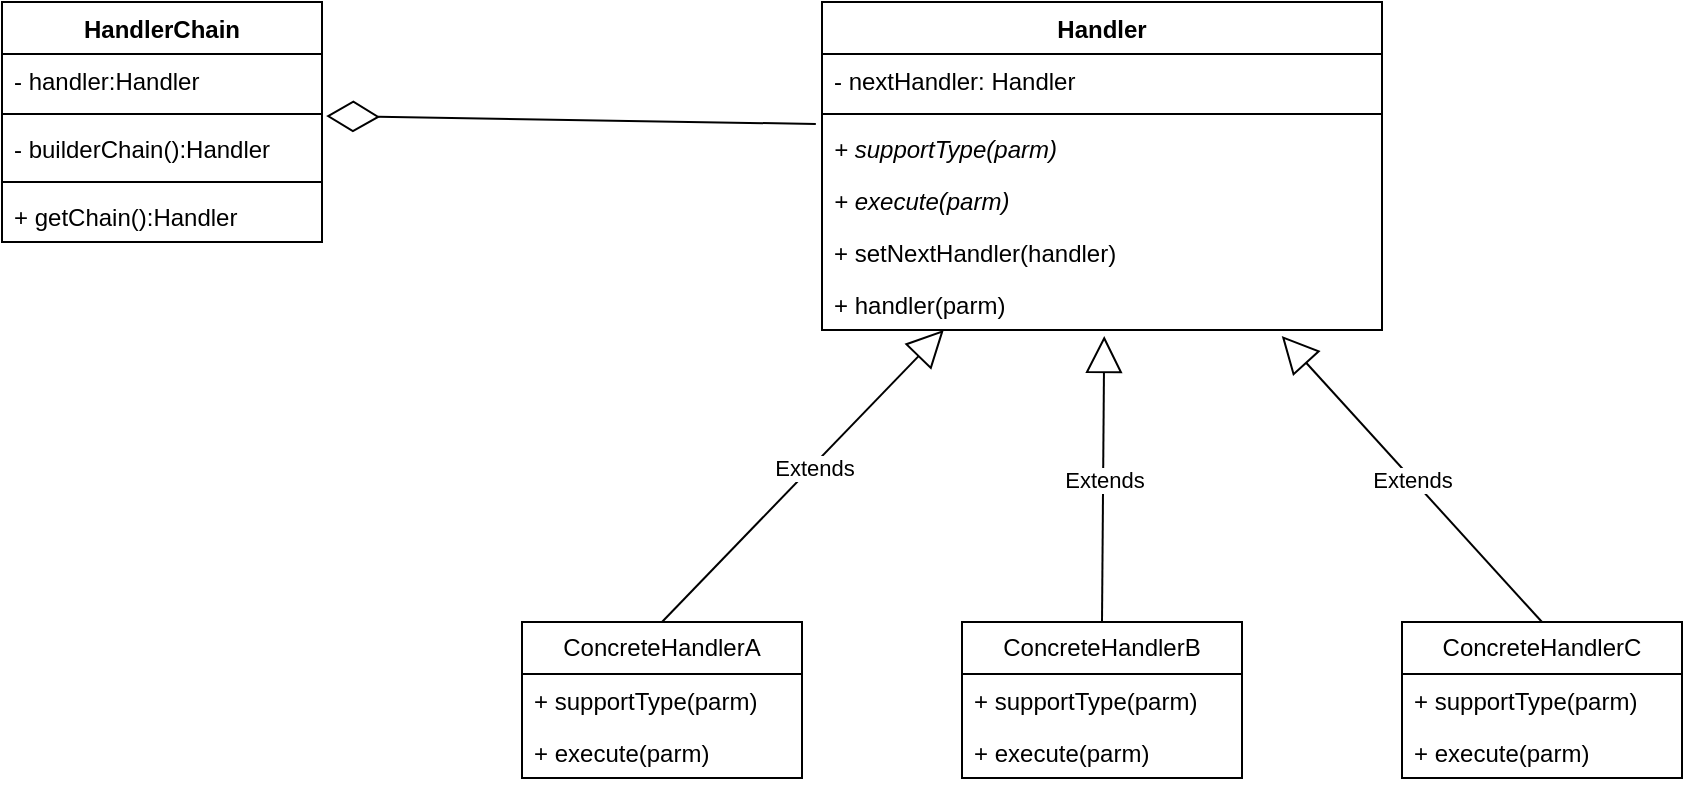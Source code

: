<mxfile version="26.1.1">
  <diagram name="第 1 页" id="WWAKUeYX65d5AZeZjZB5">
    <mxGraphModel dx="2261" dy="738" grid="1" gridSize="10" guides="1" tooltips="1" connect="1" arrows="1" fold="1" page="1" pageScale="1" pageWidth="827" pageHeight="1169" math="0" shadow="0">
      <root>
        <mxCell id="0" />
        <mxCell id="1" parent="0" />
        <mxCell id="U5VsoJ4HPjIakhXGeIIn-1" value="Handler" style="swimlane;fontStyle=1;align=center;verticalAlign=top;childLayout=stackLayout;horizontal=1;startSize=26;horizontalStack=0;resizeParent=1;resizeParentMax=0;resizeLast=0;collapsible=1;marginBottom=0;whiteSpace=wrap;html=1;" parent="1" vertex="1">
          <mxGeometry x="290" y="80" width="280" height="164" as="geometry">
            <mxRectangle x="290" y="150" width="80" height="30" as="alternateBounds" />
          </mxGeometry>
        </mxCell>
        <mxCell id="U5VsoJ4HPjIakhXGeIIn-2" value="- nextHandler: Handler" style="text;strokeColor=none;fillColor=none;align=left;verticalAlign=top;spacingLeft=4;spacingRight=4;overflow=hidden;rotatable=0;points=[[0,0.5],[1,0.5]];portConstraint=eastwest;whiteSpace=wrap;html=1;" parent="U5VsoJ4HPjIakhXGeIIn-1" vertex="1">
          <mxGeometry y="26" width="280" height="26" as="geometry" />
        </mxCell>
        <mxCell id="U5VsoJ4HPjIakhXGeIIn-3" value="" style="line;strokeWidth=1;fillColor=none;align=left;verticalAlign=middle;spacingTop=-1;spacingLeft=3;spacingRight=3;rotatable=0;labelPosition=right;points=[];portConstraint=eastwest;strokeColor=inherit;" parent="U5VsoJ4HPjIakhXGeIIn-1" vertex="1">
          <mxGeometry y="52" width="280" height="8" as="geometry" />
        </mxCell>
        <mxCell id="U5VsoJ4HPjIakhXGeIIn-7" value="&lt;i&gt;+ supportType(parm)&lt;/i&gt;" style="text;strokeColor=none;fillColor=none;align=left;verticalAlign=top;spacingLeft=4;spacingRight=4;overflow=hidden;rotatable=0;points=[[0,0.5],[1,0.5]];portConstraint=eastwest;whiteSpace=wrap;html=1;" parent="U5VsoJ4HPjIakhXGeIIn-1" vertex="1">
          <mxGeometry y="60" width="280" height="26" as="geometry" />
        </mxCell>
        <mxCell id="U5VsoJ4HPjIakhXGeIIn-8" value="&lt;i&gt;+ execute(parm)&lt;/i&gt;" style="text;strokeColor=none;fillColor=none;align=left;verticalAlign=top;spacingLeft=4;spacingRight=4;overflow=hidden;rotatable=0;points=[[0,0.5],[1,0.5]];portConstraint=eastwest;whiteSpace=wrap;html=1;" parent="U5VsoJ4HPjIakhXGeIIn-1" vertex="1">
          <mxGeometry y="86" width="280" height="26" as="geometry" />
        </mxCell>
        <mxCell id="U5VsoJ4HPjIakhXGeIIn-4" value="+ setNextHandler(handler)" style="text;strokeColor=none;fillColor=none;align=left;verticalAlign=top;spacingLeft=4;spacingRight=4;overflow=hidden;rotatable=0;points=[[0,0.5],[1,0.5]];portConstraint=eastwest;whiteSpace=wrap;html=1;" parent="U5VsoJ4HPjIakhXGeIIn-1" vertex="1">
          <mxGeometry y="112" width="280" height="26" as="geometry" />
        </mxCell>
        <mxCell id="U5VsoJ4HPjIakhXGeIIn-14" value="+ handler(parm)" style="text;strokeColor=none;fillColor=none;align=left;verticalAlign=top;spacingLeft=4;spacingRight=4;overflow=hidden;rotatable=0;points=[[0,0.5],[1,0.5]];portConstraint=eastwest;whiteSpace=wrap;html=1;" parent="U5VsoJ4HPjIakhXGeIIn-1" vertex="1">
          <mxGeometry y="138" width="280" height="26" as="geometry" />
        </mxCell>
        <mxCell id="U5VsoJ4HPjIakhXGeIIn-9" value="Extends" style="endArrow=block;endSize=16;endFill=0;html=1;rounded=0;exitX=0.5;exitY=0;exitDx=0;exitDy=0;" parent="1" source="U5VsoJ4HPjIakhXGeIIn-10" target="U5VsoJ4HPjIakhXGeIIn-1" edge="1">
          <mxGeometry x="0.07" y="-1" width="160" relative="1" as="geometry">
            <mxPoint x="400" y="360" as="sourcePoint" />
            <mxPoint x="421.96" y="320.002" as="targetPoint" />
            <mxPoint as="offset" />
          </mxGeometry>
        </mxCell>
        <mxCell id="U5VsoJ4HPjIakhXGeIIn-10" value="ConcreteHandlerA" style="swimlane;fontStyle=0;childLayout=stackLayout;horizontal=1;startSize=26;fillColor=none;horizontalStack=0;resizeParent=1;resizeParentMax=0;resizeLast=0;collapsible=1;marginBottom=0;whiteSpace=wrap;html=1;" parent="1" vertex="1">
          <mxGeometry x="140" y="390" width="140" height="78" as="geometry" />
        </mxCell>
        <mxCell id="U5VsoJ4HPjIakhXGeIIn-13" value="+ supportType(parm)" style="text;strokeColor=none;fillColor=none;align=left;verticalAlign=top;spacingLeft=4;spacingRight=4;overflow=hidden;rotatable=0;points=[[0,0.5],[1,0.5]];portConstraint=eastwest;whiteSpace=wrap;html=1;" parent="U5VsoJ4HPjIakhXGeIIn-10" vertex="1">
          <mxGeometry y="26" width="140" height="26" as="geometry" />
        </mxCell>
        <mxCell id="U5VsoJ4HPjIakhXGeIIn-15" value="+ execute(parm)" style="text;strokeColor=none;fillColor=none;align=left;verticalAlign=top;spacingLeft=4;spacingRight=4;overflow=hidden;rotatable=0;points=[[0,0.5],[1,0.5]];portConstraint=eastwest;whiteSpace=wrap;html=1;" parent="U5VsoJ4HPjIakhXGeIIn-10" vertex="1">
          <mxGeometry y="52" width="140" height="26" as="geometry" />
        </mxCell>
        <mxCell id="U5VsoJ4HPjIakhXGeIIn-16" value="ConcreteHandlerB" style="swimlane;fontStyle=0;childLayout=stackLayout;horizontal=1;startSize=26;fillColor=none;horizontalStack=0;resizeParent=1;resizeParentMax=0;resizeLast=0;collapsible=1;marginBottom=0;whiteSpace=wrap;html=1;" parent="1" vertex="1">
          <mxGeometry x="360" y="390" width="140" height="78" as="geometry" />
        </mxCell>
        <mxCell id="U5VsoJ4HPjIakhXGeIIn-17" value="+ supportType(parm)" style="text;strokeColor=none;fillColor=none;align=left;verticalAlign=top;spacingLeft=4;spacingRight=4;overflow=hidden;rotatable=0;points=[[0,0.5],[1,0.5]];portConstraint=eastwest;whiteSpace=wrap;html=1;" parent="U5VsoJ4HPjIakhXGeIIn-16" vertex="1">
          <mxGeometry y="26" width="140" height="26" as="geometry" />
        </mxCell>
        <mxCell id="U5VsoJ4HPjIakhXGeIIn-18" value="+ execute(parm)" style="text;strokeColor=none;fillColor=none;align=left;verticalAlign=top;spacingLeft=4;spacingRight=4;overflow=hidden;rotatable=0;points=[[0,0.5],[1,0.5]];portConstraint=eastwest;whiteSpace=wrap;html=1;" parent="U5VsoJ4HPjIakhXGeIIn-16" vertex="1">
          <mxGeometry y="52" width="140" height="26" as="geometry" />
        </mxCell>
        <mxCell id="U5VsoJ4HPjIakhXGeIIn-19" value="ConcreteHandlerC" style="swimlane;fontStyle=0;childLayout=stackLayout;horizontal=1;startSize=26;fillColor=none;horizontalStack=0;resizeParent=1;resizeParentMax=0;resizeLast=0;collapsible=1;marginBottom=0;whiteSpace=wrap;html=1;" parent="1" vertex="1">
          <mxGeometry x="580" y="390" width="140" height="78" as="geometry" />
        </mxCell>
        <mxCell id="U5VsoJ4HPjIakhXGeIIn-20" value="+ supportType(parm)" style="text;strokeColor=none;fillColor=none;align=left;verticalAlign=top;spacingLeft=4;spacingRight=4;overflow=hidden;rotatable=0;points=[[0,0.5],[1,0.5]];portConstraint=eastwest;whiteSpace=wrap;html=1;" parent="U5VsoJ4HPjIakhXGeIIn-19" vertex="1">
          <mxGeometry y="26" width="140" height="26" as="geometry" />
        </mxCell>
        <mxCell id="U5VsoJ4HPjIakhXGeIIn-21" value="+ execute(parm)" style="text;strokeColor=none;fillColor=none;align=left;verticalAlign=top;spacingLeft=4;spacingRight=4;overflow=hidden;rotatable=0;points=[[0,0.5],[1,0.5]];portConstraint=eastwest;whiteSpace=wrap;html=1;" parent="U5VsoJ4HPjIakhXGeIIn-19" vertex="1">
          <mxGeometry y="52" width="140" height="26" as="geometry" />
        </mxCell>
        <mxCell id="U5VsoJ4HPjIakhXGeIIn-22" value="Extends" style="endArrow=block;endSize=16;endFill=0;html=1;rounded=0;exitX=0.5;exitY=0;exitDx=0;exitDy=0;entryX=0.504;entryY=1.115;entryDx=0;entryDy=0;entryPerimeter=0;" parent="1" source="U5VsoJ4HPjIakhXGeIIn-16" target="U5VsoJ4HPjIakhXGeIIn-14" edge="1">
          <mxGeometry width="160" relative="1" as="geometry">
            <mxPoint x="390" y="380" as="sourcePoint" />
            <mxPoint x="400" y="270" as="targetPoint" />
          </mxGeometry>
        </mxCell>
        <mxCell id="U5VsoJ4HPjIakhXGeIIn-24" value="Extends" style="endArrow=block;endSize=16;endFill=0;html=1;rounded=0;exitX=0.5;exitY=0;exitDx=0;exitDy=0;entryX=0.821;entryY=1.115;entryDx=0;entryDy=0;entryPerimeter=0;" parent="1" source="U5VsoJ4HPjIakhXGeIIn-19" target="U5VsoJ4HPjIakhXGeIIn-14" edge="1">
          <mxGeometry width="160" relative="1" as="geometry">
            <mxPoint x="670" y="310" as="sourcePoint" />
            <mxPoint x="520" y="250" as="targetPoint" />
          </mxGeometry>
        </mxCell>
        <mxCell id="U5VsoJ4HPjIakhXGeIIn-25" value="HandlerChain" style="swimlane;fontStyle=1;align=center;verticalAlign=top;childLayout=stackLayout;horizontal=1;startSize=26;horizontalStack=0;resizeParent=1;resizeParentMax=0;resizeLast=0;collapsible=1;marginBottom=0;whiteSpace=wrap;html=1;" parent="1" vertex="1">
          <mxGeometry x="-120" y="80" width="160" height="120" as="geometry" />
        </mxCell>
        <mxCell id="U5VsoJ4HPjIakhXGeIIn-29" value="- handler:Handler" style="text;strokeColor=none;fillColor=none;align=left;verticalAlign=top;spacingLeft=4;spacingRight=4;overflow=hidden;rotatable=0;points=[[0,0.5],[1,0.5]];portConstraint=eastwest;whiteSpace=wrap;html=1;" parent="U5VsoJ4HPjIakhXGeIIn-25" vertex="1">
          <mxGeometry y="26" width="160" height="26" as="geometry" />
        </mxCell>
        <mxCell id="U5VsoJ4HPjIakhXGeIIn-30" value="" style="line;strokeWidth=1;fillColor=none;align=left;verticalAlign=middle;spacingTop=-1;spacingLeft=3;spacingRight=3;rotatable=0;labelPosition=right;points=[];portConstraint=eastwest;strokeColor=inherit;" parent="U5VsoJ4HPjIakhXGeIIn-25" vertex="1">
          <mxGeometry y="52" width="160" height="8" as="geometry" />
        </mxCell>
        <mxCell id="U5VsoJ4HPjIakhXGeIIn-28" value="- builderChain():Handler" style="text;strokeColor=none;fillColor=none;align=left;verticalAlign=top;spacingLeft=4;spacingRight=4;overflow=hidden;rotatable=0;points=[[0,0.5],[1,0.5]];portConstraint=eastwest;whiteSpace=wrap;html=1;" parent="U5VsoJ4HPjIakhXGeIIn-25" vertex="1">
          <mxGeometry y="60" width="160" height="26" as="geometry" />
        </mxCell>
        <mxCell id="U5VsoJ4HPjIakhXGeIIn-27" value="" style="line;strokeWidth=1;fillColor=none;align=left;verticalAlign=middle;spacingTop=-1;spacingLeft=3;spacingRight=3;rotatable=0;labelPosition=right;points=[];portConstraint=eastwest;strokeColor=inherit;" parent="U5VsoJ4HPjIakhXGeIIn-25" vertex="1">
          <mxGeometry y="86" width="160" height="8" as="geometry" />
        </mxCell>
        <mxCell id="U5VsoJ4HPjIakhXGeIIn-26" value="+ getChain():Handler" style="text;strokeColor=none;fillColor=none;align=left;verticalAlign=top;spacingLeft=4;spacingRight=4;overflow=hidden;rotatable=0;points=[[0,0.5],[1,0.5]];portConstraint=eastwest;whiteSpace=wrap;html=1;" parent="U5VsoJ4HPjIakhXGeIIn-25" vertex="1">
          <mxGeometry y="94" width="160" height="26" as="geometry" />
        </mxCell>
        <mxCell id="U5VsoJ4HPjIakhXGeIIn-33" value="" style="endArrow=diamondThin;endFill=0;endSize=24;html=1;rounded=0;entryX=1.013;entryY=-0.115;entryDx=0;entryDy=0;entryPerimeter=0;exitX=-0.011;exitY=0.038;exitDx=0;exitDy=0;exitPerimeter=0;" parent="1" source="U5VsoJ4HPjIakhXGeIIn-7" target="U5VsoJ4HPjIakhXGeIIn-28" edge="1">
          <mxGeometry width="160" relative="1" as="geometry">
            <mxPoint x="-100" y="370" as="sourcePoint" />
            <mxPoint x="60" y="370" as="targetPoint" />
          </mxGeometry>
        </mxCell>
      </root>
    </mxGraphModel>
  </diagram>
</mxfile>
